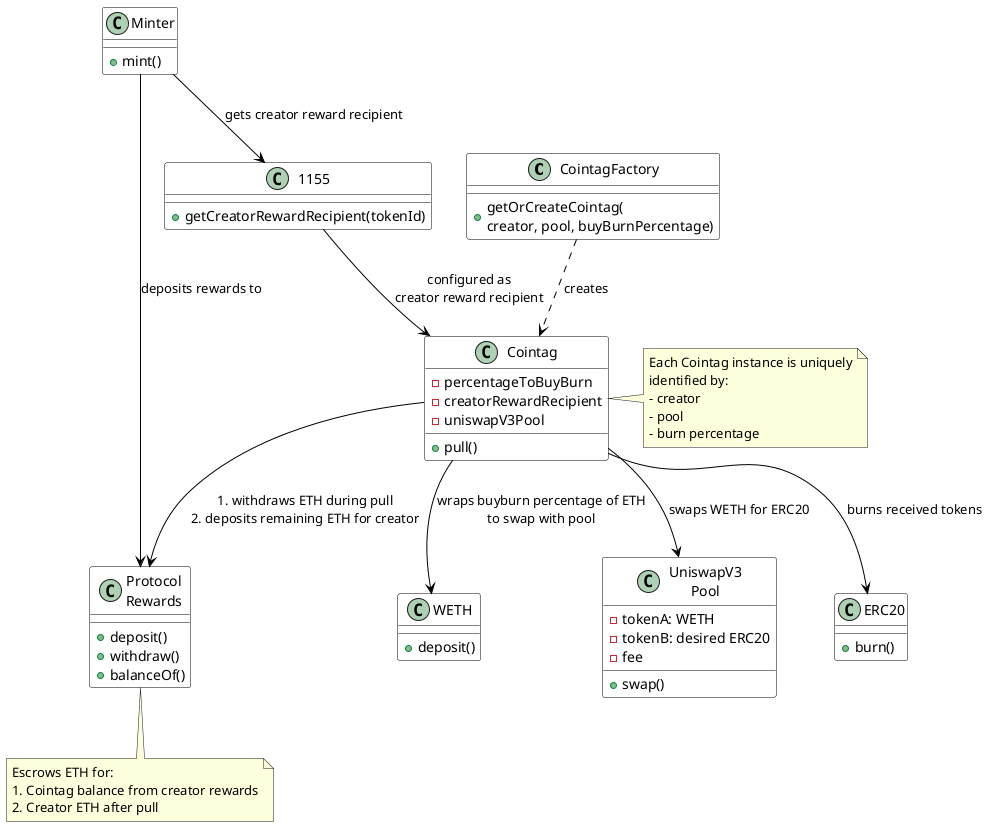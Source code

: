 @startuml CointagObjects

skinparam class {
    BackgroundColor White
    ArrowColor Black
    BorderColor Black
}

class "CointagFactory" {
    + getOrCreateCointag(\ncreator, pool, buyBurnPercentage)
    
}

class "Cointag" {
    + pull()
    - percentageToBuyBurn
    - creatorRewardRecipient
    - uniswapV3Pool
}

class "Protocol\nRewards" {
    + deposit()
    + withdraw()
    + balanceOf()
}

class "WETH" {
    + deposit()
}

class "UniswapV3\nPool" {
    + swap()
    - tokenA: WETH
    - tokenB: desired ERC20
    - fee
}

class "ERC20" {
    + burn()
}

class "1155" {
    + getCreatorRewardRecipient(tokenId)
}

class "Minter" {
    + mint()
}

CointagFactory ..> Cointag : creates
Cointag --> "Protocol\nRewards" : 1. withdraws ETH during pull\n2. deposits remaining ETH for creator
Cointag --> "UniswapV3\nPool" : swaps WETH for ERC20
Cointag --> WETH : wraps buyburn percentage of ETH\nto swap with pool
Cointag --> ERC20 : burns received tokens
Minter --> 1155 : gets creator reward recipient
Minter --> "Protocol\nRewards" : deposits rewards to
1155 --> Cointag : configured as\ncreator reward recipient

note right of Cointag
  Each Cointag instance is uniquely
  identified by:
  - creator
  - pool
  - burn percentage
end note

note bottom of "Protocol\nRewards"
  Escrows ETH for: 
  1. Cointag balance from creator rewards
  2. Creator ETH after pull
end note

@enduml 